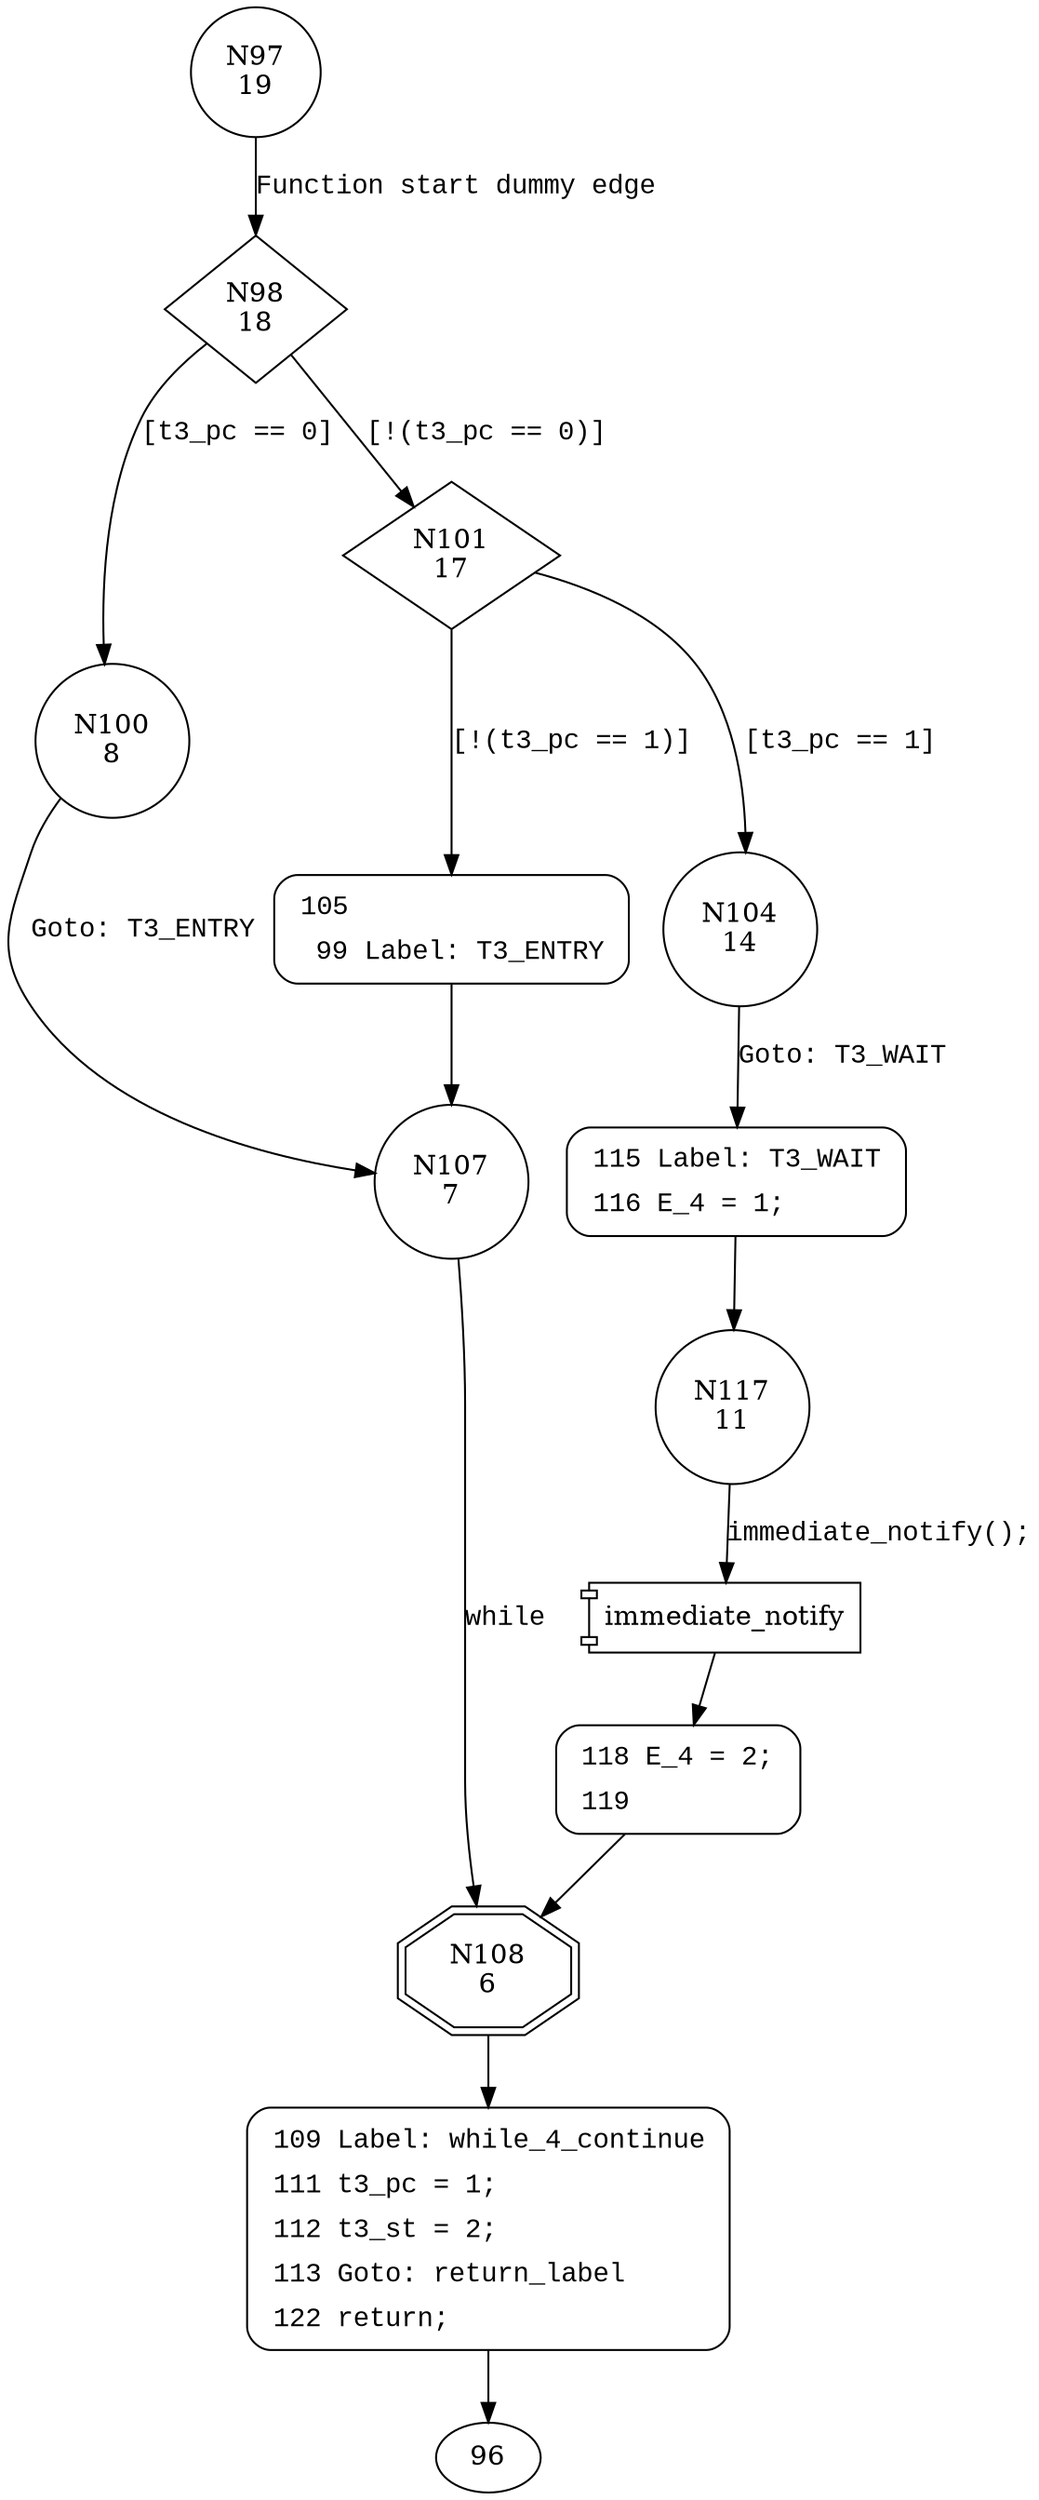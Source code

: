 digraph transmit3 {
98 [shape="diamond" label="N98\n18"]
100 [shape="circle" label="N100\n8"]
101 [shape="diamond" label="N101\n17"]
104 [shape="circle" label="N104\n14"]
105 [shape="circle" label="N105\n16"]
107 [shape="circle" label="N107\n7"]
108 [shape="doubleoctagon" label="N108\n6"]
109 [shape="circle" label="N109\n5"]
115 [shape="circle" label="N115\n13"]
117 [shape="circle" label="N117\n11"]
118 [shape="circle" label="N118\n10"]
97 [shape="circle" label="N97\n19"]
105 [style="filled,bold" penwidth="1" fillcolor="white" fontname="Courier New" shape="Mrecord" label=<<table border="0" cellborder="0" cellpadding="3" bgcolor="white"><tr><td align="right">105</td><td align="left"></td></tr><tr><td align="right">99</td><td align="left">Label: T3_ENTRY</td></tr></table>>]
105 -> 107[label=""]
109 [style="filled,bold" penwidth="1" fillcolor="white" fontname="Courier New" shape="Mrecord" label=<<table border="0" cellborder="0" cellpadding="3" bgcolor="white"><tr><td align="right">109</td><td align="left">Label: while_4_continue</td></tr><tr><td align="right">111</td><td align="left">t3_pc = 1;</td></tr><tr><td align="right">112</td><td align="left">t3_st = 2;</td></tr><tr><td align="right">113</td><td align="left">Goto: return_label</td></tr><tr><td align="right">122</td><td align="left">return;</td></tr></table>>]
109 -> 96[label=""]
115 [style="filled,bold" penwidth="1" fillcolor="white" fontname="Courier New" shape="Mrecord" label=<<table border="0" cellborder="0" cellpadding="3" bgcolor="white"><tr><td align="right">115</td><td align="left">Label: T3_WAIT</td></tr><tr><td align="right">116</td><td align="left">E_4 = 1;</td></tr></table>>]
115 -> 117[label=""]
118 [style="filled,bold" penwidth="1" fillcolor="white" fontname="Courier New" shape="Mrecord" label=<<table border="0" cellborder="0" cellpadding="3" bgcolor="white"><tr><td align="right">118</td><td align="left">E_4 = 2;</td></tr><tr><td align="right">119</td><td align="left"></td></tr></table>>]
118 -> 108[label=""]
98 -> 100 [label="[t3_pc == 0]" fontname="Courier New"]
98 -> 101 [label="[!(t3_pc == 0)]" fontname="Courier New"]
101 -> 104 [label="[t3_pc == 1]" fontname="Courier New"]
101 -> 105 [label="[!(t3_pc == 1)]" fontname="Courier New"]
107 -> 108 [label="while" fontname="Courier New"]
108 -> 109 [label="" fontname="Courier New"]
104 -> 115 [label="Goto: T3_WAIT" fontname="Courier New"]
100002 [shape="component" label="immediate_notify"]
117 -> 100002 [label="immediate_notify();" fontname="Courier New"]
100002 -> 118 [label="" fontname="Courier New"]
100 -> 107 [label="Goto: T3_ENTRY" fontname="Courier New"]
97 -> 98 [label="Function start dummy edge" fontname="Courier New"]
}